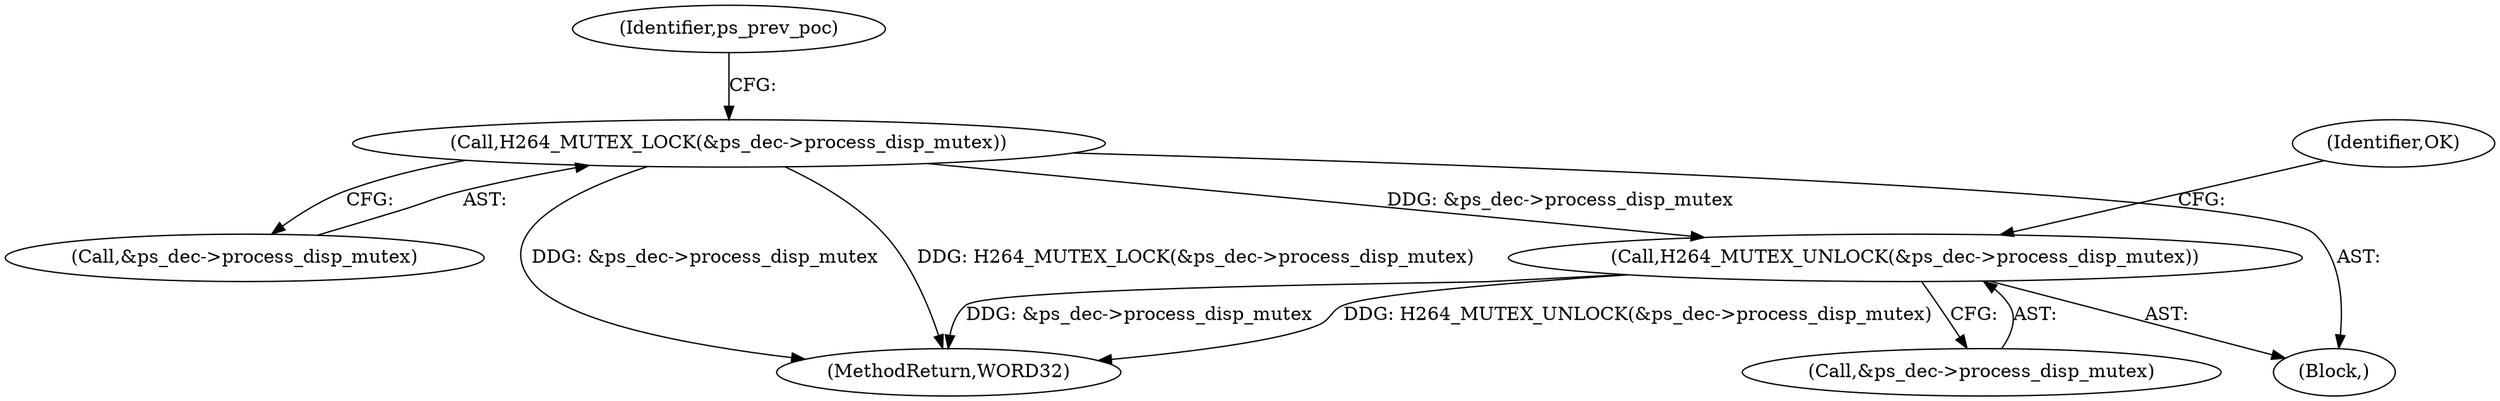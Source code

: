 digraph "0_Android_0b23c81c3dd9ec38f7e6806a3955fed1925541a0_3@pointer" {
"1000188" [label="(Call,H264_MUTEX_LOCK(&ps_dec->process_disp_mutex))"];
"1002152" [label="(Call,H264_MUTEX_UNLOCK(&ps_dec->process_disp_mutex))"];
"1000189" [label="(Call,&ps_dec->process_disp_mutex)"];
"1002152" [label="(Call,H264_MUTEX_UNLOCK(&ps_dec->process_disp_mutex))"];
"1002153" [label="(Call,&ps_dec->process_disp_mutex)"];
"1002158" [label="(Identifier,OK)"];
"1000195" [label="(Identifier,ps_prev_poc)"];
"1002159" [label="(MethodReturn,WORD32)"];
"1000141" [label="(Block,)"];
"1000188" [label="(Call,H264_MUTEX_LOCK(&ps_dec->process_disp_mutex))"];
"1000188" -> "1000141"  [label="AST: "];
"1000188" -> "1000189"  [label="CFG: "];
"1000189" -> "1000188"  [label="AST: "];
"1000195" -> "1000188"  [label="CFG: "];
"1000188" -> "1002159"  [label="DDG: H264_MUTEX_LOCK(&ps_dec->process_disp_mutex)"];
"1000188" -> "1002159"  [label="DDG: &ps_dec->process_disp_mutex"];
"1000188" -> "1002152"  [label="DDG: &ps_dec->process_disp_mutex"];
"1002152" -> "1000141"  [label="AST: "];
"1002152" -> "1002153"  [label="CFG: "];
"1002153" -> "1002152"  [label="AST: "];
"1002158" -> "1002152"  [label="CFG: "];
"1002152" -> "1002159"  [label="DDG: H264_MUTEX_UNLOCK(&ps_dec->process_disp_mutex)"];
"1002152" -> "1002159"  [label="DDG: &ps_dec->process_disp_mutex"];
}
